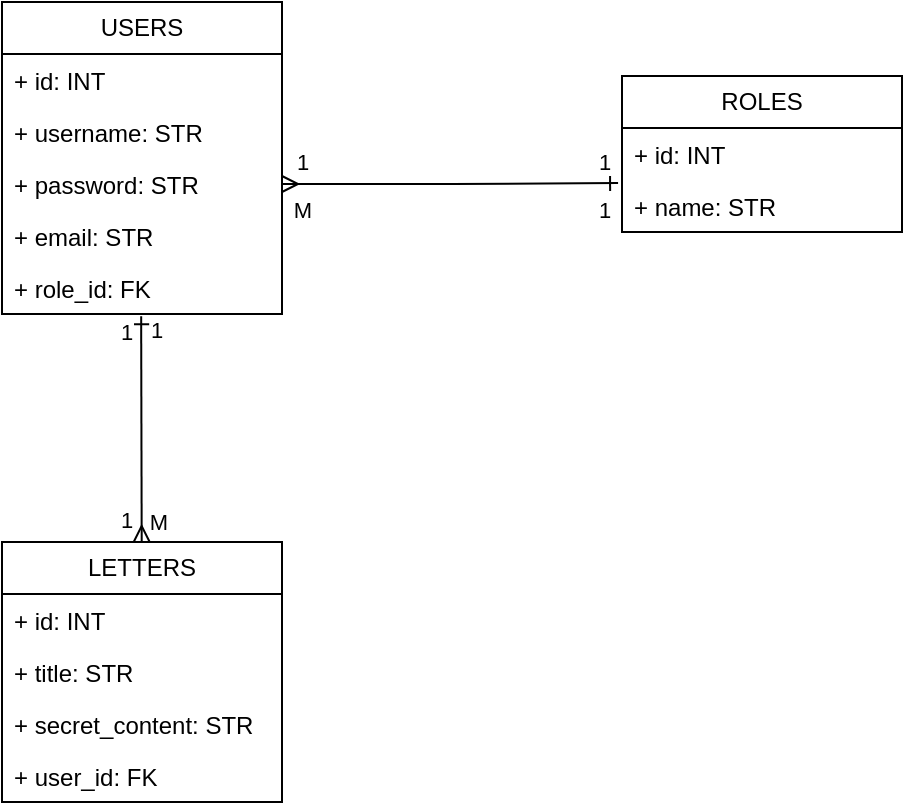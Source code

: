 <mxfile version="22.1.18" type="github">
  <diagram id="C5RBs43oDa-KdzZeNtuy" name="database">
    <mxGraphModel dx="658" dy="446" grid="1" gridSize="10" guides="1" tooltips="1" connect="1" arrows="1" fold="1" page="1" pageScale="1" pageWidth="827" pageHeight="1169" math="0" shadow="0">
      <root>
        <mxCell id="WIyWlLk6GJQsqaUBKTNV-0" />
        <mxCell id="WIyWlLk6GJQsqaUBKTNV-1" parent="WIyWlLk6GJQsqaUBKTNV-0" />
        <mxCell id="3E4DCQ-G_xNgGUAY1IOB-55" value="USERS" style="swimlane;fontStyle=0;childLayout=stackLayout;horizontal=1;startSize=26;fillColor=none;horizontalStack=0;resizeParent=1;resizeParentMax=0;resizeLast=0;collapsible=1;marginBottom=0;whiteSpace=wrap;html=1;" vertex="1" parent="WIyWlLk6GJQsqaUBKTNV-1">
          <mxGeometry x="210" y="170" width="140" height="156" as="geometry" />
        </mxCell>
        <mxCell id="3E4DCQ-G_xNgGUAY1IOB-56" value="+ id: INT" style="text;strokeColor=none;fillColor=none;align=left;verticalAlign=top;spacingLeft=4;spacingRight=4;overflow=hidden;rotatable=0;points=[[0,0.5],[1,0.5]];portConstraint=eastwest;whiteSpace=wrap;html=1;" vertex="1" parent="3E4DCQ-G_xNgGUAY1IOB-55">
          <mxGeometry y="26" width="140" height="26" as="geometry" />
        </mxCell>
        <mxCell id="3E4DCQ-G_xNgGUAY1IOB-57" value="+ username: STR" style="text;strokeColor=none;fillColor=none;align=left;verticalAlign=top;spacingLeft=4;spacingRight=4;overflow=hidden;rotatable=0;points=[[0,0.5],[1,0.5]];portConstraint=eastwest;whiteSpace=wrap;html=1;" vertex="1" parent="3E4DCQ-G_xNgGUAY1IOB-55">
          <mxGeometry y="52" width="140" height="26" as="geometry" />
        </mxCell>
        <mxCell id="3E4DCQ-G_xNgGUAY1IOB-58" value="+ password: STR" style="text;strokeColor=none;fillColor=none;align=left;verticalAlign=top;spacingLeft=4;spacingRight=4;overflow=hidden;rotatable=0;points=[[0,0.5],[1,0.5]];portConstraint=eastwest;whiteSpace=wrap;html=1;" vertex="1" parent="3E4DCQ-G_xNgGUAY1IOB-55">
          <mxGeometry y="78" width="140" height="26" as="geometry" />
        </mxCell>
        <mxCell id="3E4DCQ-G_xNgGUAY1IOB-59" value="+ email: STR" style="text;strokeColor=none;fillColor=none;align=left;verticalAlign=top;spacingLeft=4;spacingRight=4;overflow=hidden;rotatable=0;points=[[0,0.5],[1,0.5]];portConstraint=eastwest;whiteSpace=wrap;html=1;" vertex="1" parent="3E4DCQ-G_xNgGUAY1IOB-55">
          <mxGeometry y="104" width="140" height="26" as="geometry" />
        </mxCell>
        <mxCell id="3E4DCQ-G_xNgGUAY1IOB-60" value="+ role_id: FK&amp;nbsp;" style="text;strokeColor=none;fillColor=none;align=left;verticalAlign=top;spacingLeft=4;spacingRight=4;overflow=hidden;rotatable=0;points=[[0,0.5],[1,0.5]];portConstraint=eastwest;whiteSpace=wrap;html=1;" vertex="1" parent="3E4DCQ-G_xNgGUAY1IOB-55">
          <mxGeometry y="130" width="140" height="26" as="geometry" />
        </mxCell>
        <mxCell id="3E4DCQ-G_xNgGUAY1IOB-61" value="ROLES" style="swimlane;fontStyle=0;childLayout=stackLayout;horizontal=1;startSize=26;fillColor=none;horizontalStack=0;resizeParent=1;resizeParentMax=0;resizeLast=0;collapsible=1;marginBottom=0;whiteSpace=wrap;html=1;" vertex="1" parent="WIyWlLk6GJQsqaUBKTNV-1">
          <mxGeometry x="520" y="207" width="140" height="78" as="geometry" />
        </mxCell>
        <mxCell id="3E4DCQ-G_xNgGUAY1IOB-62" value="+ id: INT" style="text;strokeColor=none;fillColor=none;align=left;verticalAlign=top;spacingLeft=4;spacingRight=4;overflow=hidden;rotatable=0;points=[[0,0.5],[1,0.5]];portConstraint=eastwest;whiteSpace=wrap;html=1;" vertex="1" parent="3E4DCQ-G_xNgGUAY1IOB-61">
          <mxGeometry y="26" width="140" height="26" as="geometry" />
        </mxCell>
        <mxCell id="3E4DCQ-G_xNgGUAY1IOB-63" value="+ name: STR" style="text;strokeColor=none;fillColor=none;align=left;verticalAlign=top;spacingLeft=4;spacingRight=4;overflow=hidden;rotatable=0;points=[[0,0.5],[1,0.5]];portConstraint=eastwest;whiteSpace=wrap;html=1;" vertex="1" parent="3E4DCQ-G_xNgGUAY1IOB-61">
          <mxGeometry y="52" width="140" height="26" as="geometry" />
        </mxCell>
        <mxCell id="3E4DCQ-G_xNgGUAY1IOB-67" value="LETTERS" style="swimlane;fontStyle=0;childLayout=stackLayout;horizontal=1;startSize=26;fillColor=none;horizontalStack=0;resizeParent=1;resizeParentMax=0;resizeLast=0;collapsible=1;marginBottom=0;whiteSpace=wrap;html=1;" vertex="1" parent="WIyWlLk6GJQsqaUBKTNV-1">
          <mxGeometry x="210" y="440" width="140" height="130" as="geometry" />
        </mxCell>
        <mxCell id="3E4DCQ-G_xNgGUAY1IOB-68" value="+ id: INT" style="text;strokeColor=none;fillColor=none;align=left;verticalAlign=top;spacingLeft=4;spacingRight=4;overflow=hidden;rotatable=0;points=[[0,0.5],[1,0.5]];portConstraint=eastwest;whiteSpace=wrap;html=1;" vertex="1" parent="3E4DCQ-G_xNgGUAY1IOB-67">
          <mxGeometry y="26" width="140" height="26" as="geometry" />
        </mxCell>
        <mxCell id="3E4DCQ-G_xNgGUAY1IOB-69" value="+ title: STR" style="text;strokeColor=none;fillColor=none;align=left;verticalAlign=top;spacingLeft=4;spacingRight=4;overflow=hidden;rotatable=0;points=[[0,0.5],[1,0.5]];portConstraint=eastwest;whiteSpace=wrap;html=1;" vertex="1" parent="3E4DCQ-G_xNgGUAY1IOB-67">
          <mxGeometry y="52" width="140" height="26" as="geometry" />
        </mxCell>
        <mxCell id="3E4DCQ-G_xNgGUAY1IOB-70" value="+ secret_content: STR" style="text;strokeColor=none;fillColor=none;align=left;verticalAlign=top;spacingLeft=4;spacingRight=4;overflow=hidden;rotatable=0;points=[[0,0.5],[1,0.5]];portConstraint=eastwest;whiteSpace=wrap;html=1;" vertex="1" parent="3E4DCQ-G_xNgGUAY1IOB-67">
          <mxGeometry y="78" width="140" height="26" as="geometry" />
        </mxCell>
        <mxCell id="3E4DCQ-G_xNgGUAY1IOB-72" value="+ user_id: FK&amp;nbsp;" style="text;strokeColor=none;fillColor=none;align=left;verticalAlign=top;spacingLeft=4;spacingRight=4;overflow=hidden;rotatable=0;points=[[0,0.5],[1,0.5]];portConstraint=eastwest;whiteSpace=wrap;html=1;" vertex="1" parent="3E4DCQ-G_xNgGUAY1IOB-67">
          <mxGeometry y="104" width="140" height="26" as="geometry" />
        </mxCell>
        <mxCell id="3E4DCQ-G_xNgGUAY1IOB-74" style="edgeStyle=orthogonalEdgeStyle;rounded=0;orthogonalLoop=1;jettySize=auto;html=1;exitX=1;exitY=0.5;exitDx=0;exitDy=0;entryX=-0.014;entryY=0.059;entryDx=0;entryDy=0;entryPerimeter=0;endArrow=ERone;endFill=0;startArrow=ERmany;startFill=0;" edge="1" parent="WIyWlLk6GJQsqaUBKTNV-1" source="3E4DCQ-G_xNgGUAY1IOB-58" target="3E4DCQ-G_xNgGUAY1IOB-63">
          <mxGeometry relative="1" as="geometry" />
        </mxCell>
        <mxCell id="3E4DCQ-G_xNgGUAY1IOB-75" value="1" style="edgeLabel;html=1;align=center;verticalAlign=middle;resizable=0;points=[];" vertex="1" connectable="0" parent="3E4DCQ-G_xNgGUAY1IOB-74">
          <mxGeometry x="-0.738" y="-2" relative="1" as="geometry">
            <mxPoint x="-12" y="-13" as="offset" />
          </mxGeometry>
        </mxCell>
        <mxCell id="3E4DCQ-G_xNgGUAY1IOB-76" value="1" style="edgeLabel;html=1;align=center;verticalAlign=middle;resizable=0;points=[];" vertex="1" connectable="0" parent="3E4DCQ-G_xNgGUAY1IOB-74">
          <mxGeometry x="-0.771" relative="1" as="geometry">
            <mxPoint x="141" y="-11" as="offset" />
          </mxGeometry>
        </mxCell>
        <mxCell id="3E4DCQ-G_xNgGUAY1IOB-77" value="1" style="edgeLabel;html=1;align=center;verticalAlign=middle;resizable=0;points=[];" vertex="1" connectable="0" parent="3E4DCQ-G_xNgGUAY1IOB-74">
          <mxGeometry x="-0.866" y="1" relative="1" as="geometry">
            <mxPoint x="149" y="14" as="offset" />
          </mxGeometry>
        </mxCell>
        <mxCell id="3E4DCQ-G_xNgGUAY1IOB-78" value="M" style="edgeLabel;html=1;align=center;verticalAlign=middle;resizable=0;points=[];" vertex="1" connectable="0" parent="3E4DCQ-G_xNgGUAY1IOB-74">
          <mxGeometry x="0.367" relative="1" as="geometry">
            <mxPoint x="-105" y="13" as="offset" />
          </mxGeometry>
        </mxCell>
        <mxCell id="3E4DCQ-G_xNgGUAY1IOB-79" value="" style="endArrow=ERmany;html=1;rounded=0;exitX=0.497;exitY=1.044;exitDx=0;exitDy=0;exitPerimeter=0;endFill=0;startArrow=ERone;startFill=0;" edge="1" parent="WIyWlLk6GJQsqaUBKTNV-1" source="3E4DCQ-G_xNgGUAY1IOB-60" target="3E4DCQ-G_xNgGUAY1IOB-67">
          <mxGeometry relative="1" as="geometry">
            <mxPoint x="440" y="380" as="sourcePoint" />
            <mxPoint x="480" y="370" as="targetPoint" />
          </mxGeometry>
        </mxCell>
        <mxCell id="3E4DCQ-G_xNgGUAY1IOB-80" value="1" style="edgeLabel;html=1;align=center;verticalAlign=middle;resizable=0;points=[];" vertex="1" connectable="0" parent="3E4DCQ-G_xNgGUAY1IOB-79">
          <mxGeometry x="-0.727" y="-1" relative="1" as="geometry">
            <mxPoint x="-7" y="-8" as="offset" />
          </mxGeometry>
        </mxCell>
        <mxCell id="3E4DCQ-G_xNgGUAY1IOB-81" value="M" style="edgeLabel;html=1;align=center;verticalAlign=middle;resizable=0;points=[];" vertex="1" connectable="0" parent="3E4DCQ-G_xNgGUAY1IOB-79">
          <mxGeometry x="0.843" y="-1" relative="1" as="geometry">
            <mxPoint x="9" y="-1" as="offset" />
          </mxGeometry>
        </mxCell>
        <mxCell id="3E4DCQ-G_xNgGUAY1IOB-82" value="1" style="edgeLabel;html=1;align=center;verticalAlign=middle;resizable=0;points=[];" vertex="1" connectable="0" parent="3E4DCQ-G_xNgGUAY1IOB-79">
          <mxGeometry x="-0.696" y="1" relative="1" as="geometry">
            <mxPoint x="6" y="-10" as="offset" />
          </mxGeometry>
        </mxCell>
        <mxCell id="3E4DCQ-G_xNgGUAY1IOB-83" value="1" style="edgeLabel;html=1;align=center;verticalAlign=middle;resizable=0;points=[];" vertex="1" connectable="0" parent="3E4DCQ-G_xNgGUAY1IOB-79">
          <mxGeometry x="0.428" relative="1" as="geometry">
            <mxPoint x="-8" y="21" as="offset" />
          </mxGeometry>
        </mxCell>
      </root>
    </mxGraphModel>
  </diagram>
</mxfile>
